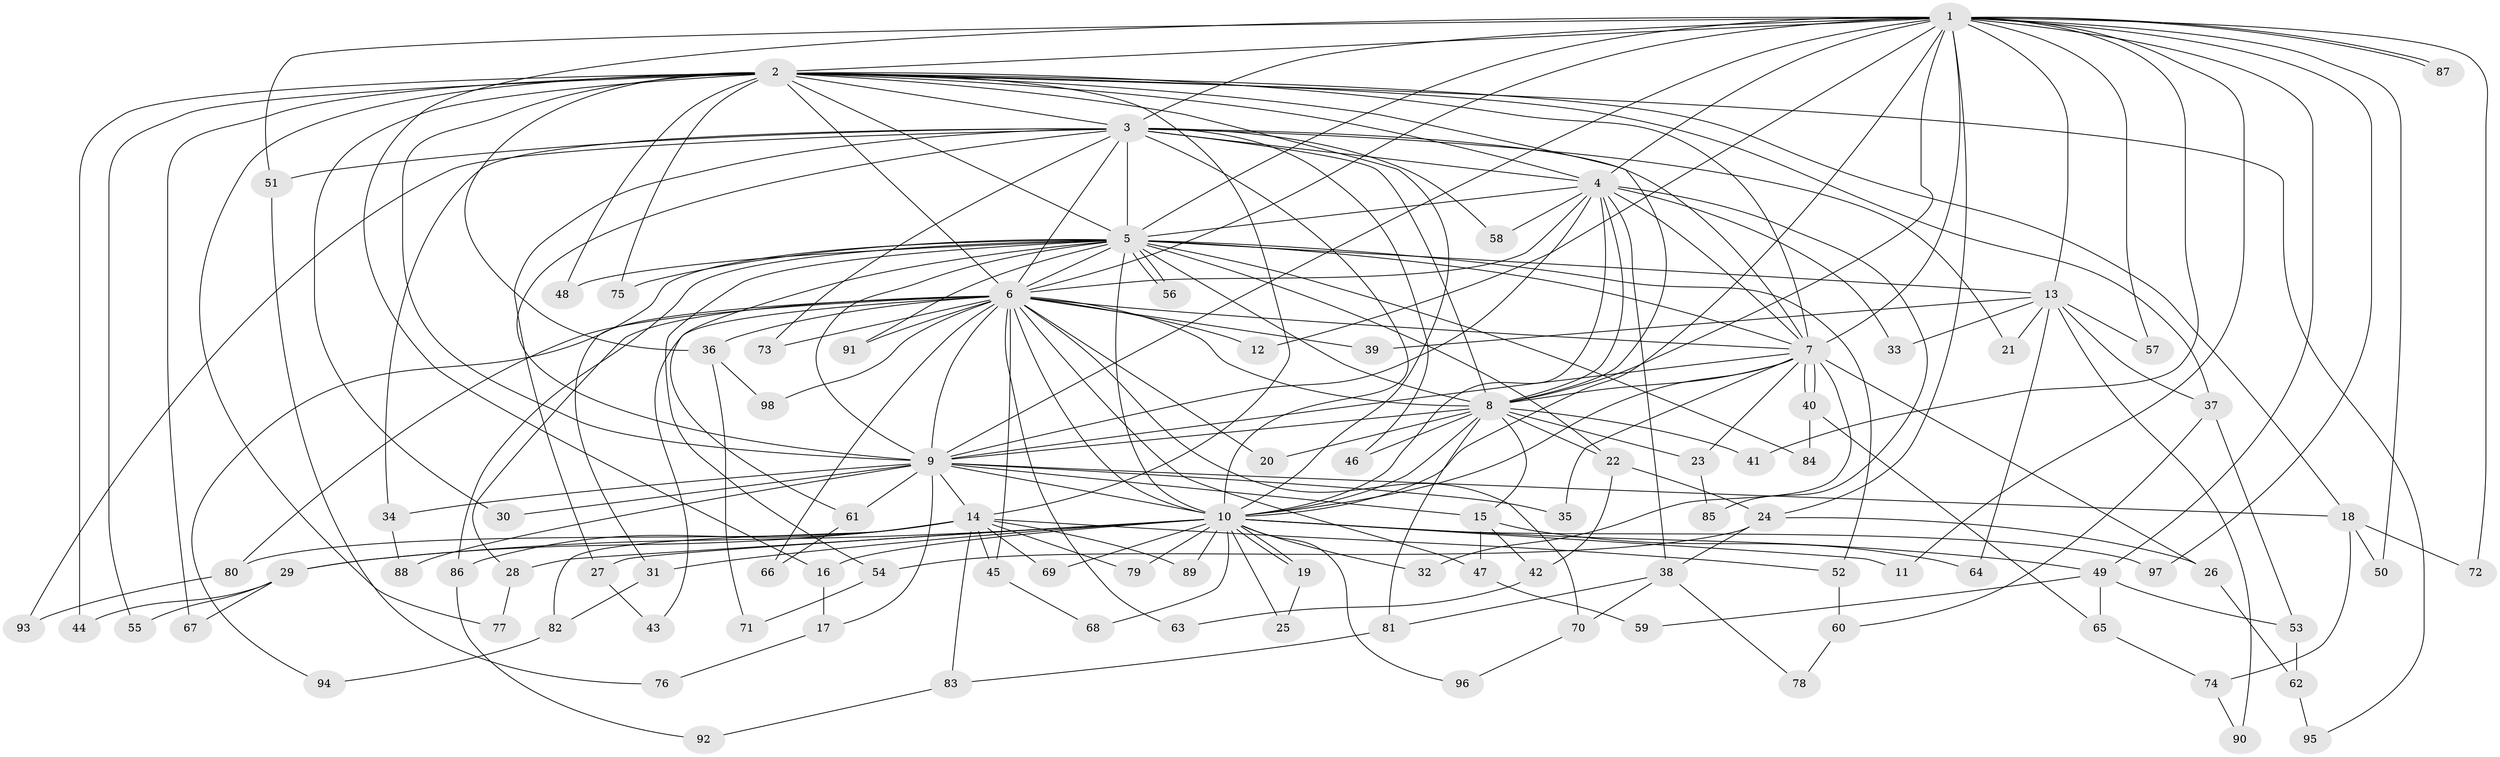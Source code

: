 // Generated by graph-tools (version 1.1) at 2025/11/02/27/25 16:11:06]
// undirected, 98 vertices, 221 edges
graph export_dot {
graph [start="1"]
  node [color=gray90,style=filled];
  1;
  2;
  3;
  4;
  5;
  6;
  7;
  8;
  9;
  10;
  11;
  12;
  13;
  14;
  15;
  16;
  17;
  18;
  19;
  20;
  21;
  22;
  23;
  24;
  25;
  26;
  27;
  28;
  29;
  30;
  31;
  32;
  33;
  34;
  35;
  36;
  37;
  38;
  39;
  40;
  41;
  42;
  43;
  44;
  45;
  46;
  47;
  48;
  49;
  50;
  51;
  52;
  53;
  54;
  55;
  56;
  57;
  58;
  59;
  60;
  61;
  62;
  63;
  64;
  65;
  66;
  67;
  68;
  69;
  70;
  71;
  72;
  73;
  74;
  75;
  76;
  77;
  78;
  79;
  80;
  81;
  82;
  83;
  84;
  85;
  86;
  87;
  88;
  89;
  90;
  91;
  92;
  93;
  94;
  95;
  96;
  97;
  98;
  1 -- 2;
  1 -- 3;
  1 -- 4;
  1 -- 5;
  1 -- 6;
  1 -- 7;
  1 -- 8;
  1 -- 9;
  1 -- 10;
  1 -- 11;
  1 -- 12;
  1 -- 13;
  1 -- 16;
  1 -- 24;
  1 -- 41;
  1 -- 49;
  1 -- 50;
  1 -- 51;
  1 -- 57;
  1 -- 72;
  1 -- 87;
  1 -- 87;
  1 -- 97;
  2 -- 3;
  2 -- 4;
  2 -- 5;
  2 -- 6;
  2 -- 7;
  2 -- 8;
  2 -- 9;
  2 -- 10;
  2 -- 14;
  2 -- 18;
  2 -- 30;
  2 -- 36;
  2 -- 37;
  2 -- 44;
  2 -- 48;
  2 -- 55;
  2 -- 67;
  2 -- 75;
  2 -- 77;
  2 -- 95;
  3 -- 4;
  3 -- 5;
  3 -- 6;
  3 -- 7;
  3 -- 8;
  3 -- 9;
  3 -- 10;
  3 -- 21;
  3 -- 27;
  3 -- 34;
  3 -- 46;
  3 -- 51;
  3 -- 58;
  3 -- 73;
  3 -- 93;
  4 -- 5;
  4 -- 6;
  4 -- 7;
  4 -- 8;
  4 -- 9;
  4 -- 10;
  4 -- 33;
  4 -- 38;
  4 -- 58;
  4 -- 85;
  5 -- 6;
  5 -- 7;
  5 -- 8;
  5 -- 9;
  5 -- 10;
  5 -- 13;
  5 -- 22;
  5 -- 48;
  5 -- 52;
  5 -- 54;
  5 -- 56;
  5 -- 56;
  5 -- 61;
  5 -- 75;
  5 -- 84;
  5 -- 86;
  5 -- 91;
  5 -- 94;
  6 -- 7;
  6 -- 8;
  6 -- 9;
  6 -- 10;
  6 -- 12;
  6 -- 20;
  6 -- 28;
  6 -- 31;
  6 -- 36;
  6 -- 39;
  6 -- 43;
  6 -- 45;
  6 -- 47;
  6 -- 63;
  6 -- 66;
  6 -- 70;
  6 -- 73;
  6 -- 80;
  6 -- 91;
  6 -- 98;
  7 -- 8;
  7 -- 9;
  7 -- 10;
  7 -- 23;
  7 -- 26;
  7 -- 32;
  7 -- 35;
  7 -- 40;
  7 -- 40;
  8 -- 9;
  8 -- 10;
  8 -- 15;
  8 -- 20;
  8 -- 22;
  8 -- 23;
  8 -- 41;
  8 -- 46;
  8 -- 81;
  9 -- 10;
  9 -- 14;
  9 -- 15;
  9 -- 17;
  9 -- 18;
  9 -- 30;
  9 -- 34;
  9 -- 35;
  9 -- 61;
  9 -- 88;
  10 -- 11;
  10 -- 16;
  10 -- 19;
  10 -- 19;
  10 -- 25;
  10 -- 27;
  10 -- 28;
  10 -- 29;
  10 -- 31;
  10 -- 32;
  10 -- 49;
  10 -- 68;
  10 -- 69;
  10 -- 79;
  10 -- 89;
  10 -- 96;
  10 -- 97;
  13 -- 21;
  13 -- 33;
  13 -- 37;
  13 -- 39;
  13 -- 57;
  13 -- 64;
  13 -- 90;
  14 -- 29;
  14 -- 45;
  14 -- 52;
  14 -- 69;
  14 -- 79;
  14 -- 80;
  14 -- 82;
  14 -- 83;
  14 -- 86;
  14 -- 89;
  15 -- 42;
  15 -- 47;
  15 -- 64;
  16 -- 17;
  17 -- 76;
  18 -- 50;
  18 -- 72;
  18 -- 74;
  19 -- 25;
  22 -- 24;
  22 -- 42;
  23 -- 85;
  24 -- 26;
  24 -- 38;
  24 -- 54;
  26 -- 62;
  27 -- 43;
  28 -- 77;
  29 -- 44;
  29 -- 55;
  29 -- 67;
  31 -- 82;
  34 -- 88;
  36 -- 71;
  36 -- 98;
  37 -- 53;
  37 -- 60;
  38 -- 70;
  38 -- 78;
  38 -- 81;
  40 -- 65;
  40 -- 84;
  42 -- 63;
  45 -- 68;
  47 -- 59;
  49 -- 53;
  49 -- 59;
  49 -- 65;
  51 -- 76;
  52 -- 60;
  53 -- 62;
  54 -- 71;
  60 -- 78;
  61 -- 66;
  62 -- 95;
  65 -- 74;
  70 -- 96;
  74 -- 90;
  80 -- 93;
  81 -- 83;
  82 -- 94;
  83 -- 92;
  86 -- 92;
}
